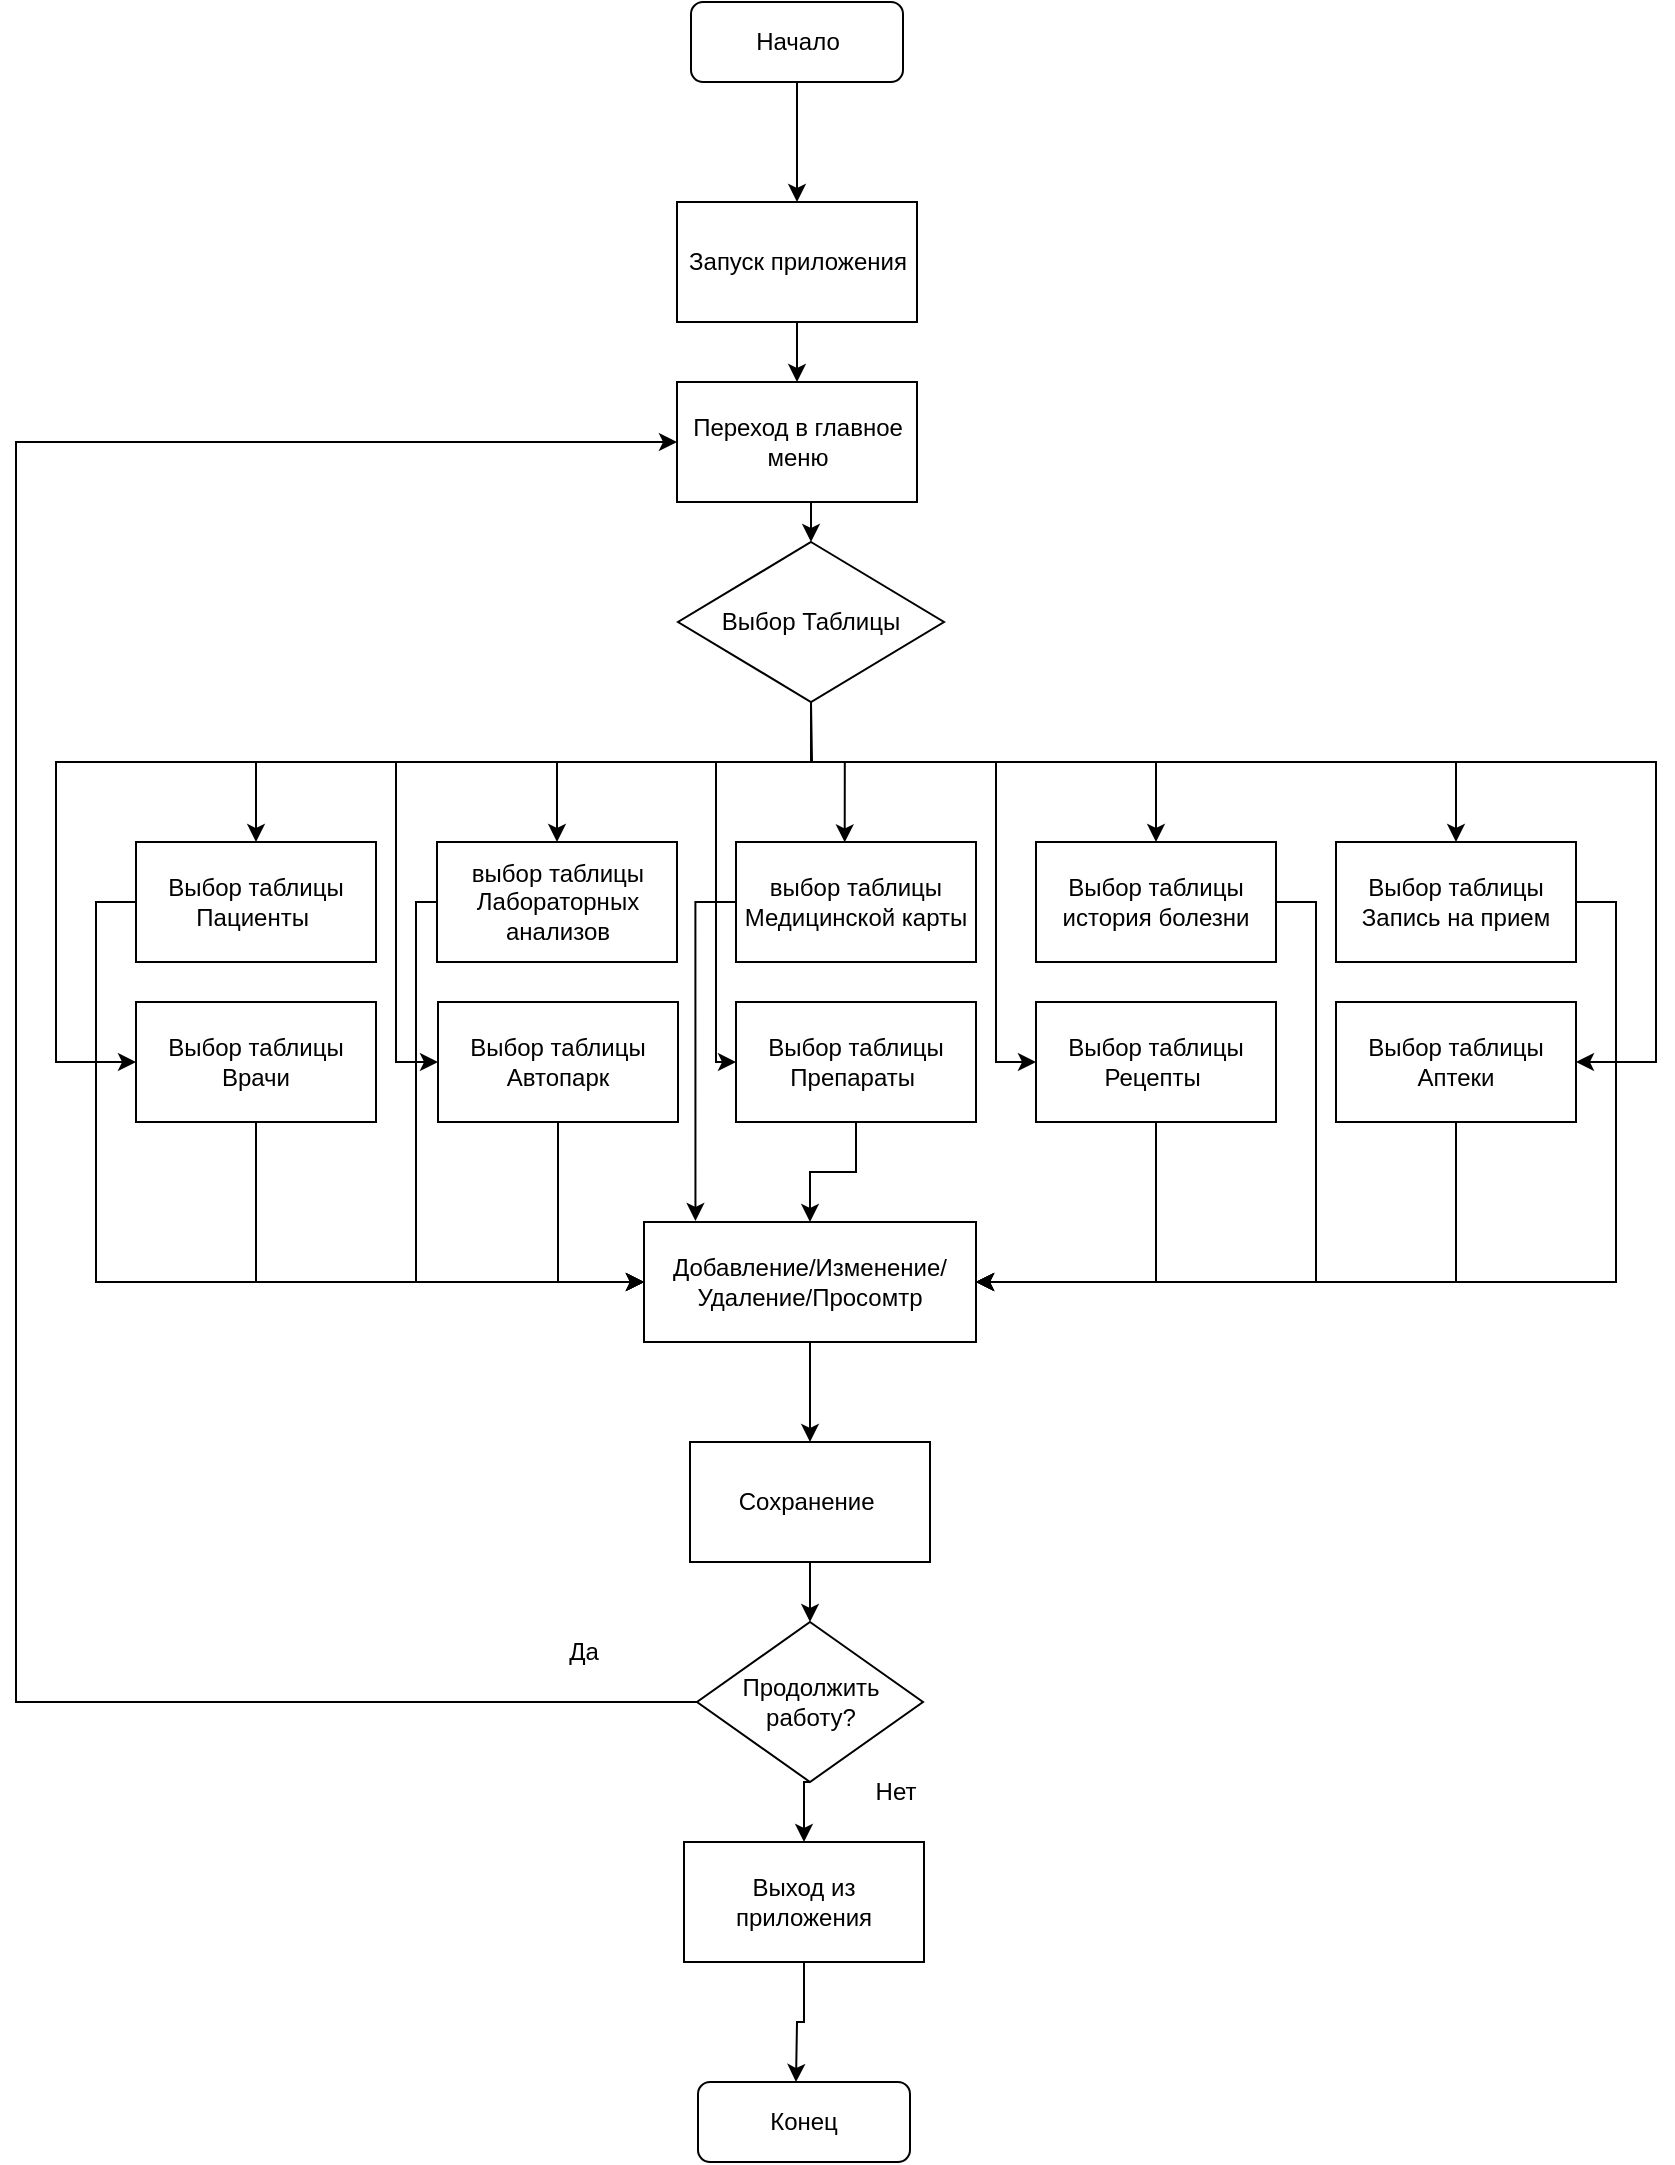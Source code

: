 <mxfile version="24.4.13" type="device">
  <diagram name="Страница — 1" id="p43cIoQ6q70ULzPos9Y_">
    <mxGraphModel dx="1594" dy="1345" grid="0" gridSize="10" guides="1" tooltips="1" connect="1" arrows="1" fold="1" page="0" pageScale="1" pageWidth="827" pageHeight="1169" math="0" shadow="0">
      <root>
        <mxCell id="0" />
        <mxCell id="1" parent="0" />
        <mxCell id="sH4b_n3Dl-JkkLHRPlZF-51" style="edgeStyle=orthogonalEdgeStyle;rounded=0;orthogonalLoop=1;jettySize=auto;html=1;exitX=0.5;exitY=1;exitDx=0;exitDy=0;entryX=0.5;entryY=0;entryDx=0;entryDy=0;" edge="1" parent="1" source="sH4b_n3Dl-JkkLHRPlZF-1" target="sH4b_n3Dl-JkkLHRPlZF-2">
          <mxGeometry relative="1" as="geometry" />
        </mxCell>
        <mxCell id="sH4b_n3Dl-JkkLHRPlZF-1" value="Начало" style="rounded=1;whiteSpace=wrap;html=1;" vertex="1" parent="1">
          <mxGeometry x="357.5" y="-100" width="106" height="40" as="geometry" />
        </mxCell>
        <mxCell id="sH4b_n3Dl-JkkLHRPlZF-67" style="edgeStyle=orthogonalEdgeStyle;rounded=0;orthogonalLoop=1;jettySize=auto;html=1;exitX=0.5;exitY=1;exitDx=0;exitDy=0;entryX=0.5;entryY=0;entryDx=0;entryDy=0;" edge="1" parent="1" source="sH4b_n3Dl-JkkLHRPlZF-2" target="sH4b_n3Dl-JkkLHRPlZF-66">
          <mxGeometry relative="1" as="geometry" />
        </mxCell>
        <mxCell id="sH4b_n3Dl-JkkLHRPlZF-2" value="Запуск приложения" style="rounded=0;whiteSpace=wrap;html=1;" vertex="1" parent="1">
          <mxGeometry x="350.5" width="120" height="60" as="geometry" />
        </mxCell>
        <mxCell id="sH4b_n3Dl-JkkLHRPlZF-17" style="edgeStyle=orthogonalEdgeStyle;rounded=0;orthogonalLoop=1;jettySize=auto;html=1;exitX=0.5;exitY=1;exitDx=0;exitDy=0;entryX=0.5;entryY=0;entryDx=0;entryDy=0;" edge="1" parent="1" source="sH4b_n3Dl-JkkLHRPlZF-3" target="sH4b_n3Dl-JkkLHRPlZF-5">
          <mxGeometry relative="1" as="geometry">
            <Array as="points">
              <mxPoint x="291" y="280" />
            </Array>
          </mxGeometry>
        </mxCell>
        <mxCell id="sH4b_n3Dl-JkkLHRPlZF-3" value="Выбор Таблицы" style="rhombus;whiteSpace=wrap;html=1;" vertex="1" parent="1">
          <mxGeometry x="351" y="170" width="133" height="80" as="geometry" />
        </mxCell>
        <mxCell id="sH4b_n3Dl-JkkLHRPlZF-44" style="edgeStyle=orthogonalEdgeStyle;rounded=0;orthogonalLoop=1;jettySize=auto;html=1;exitX=0;exitY=0.5;exitDx=0;exitDy=0;entryX=0;entryY=0.5;entryDx=0;entryDy=0;" edge="1" parent="1" source="sH4b_n3Dl-JkkLHRPlZF-4" target="sH4b_n3Dl-JkkLHRPlZF-27">
          <mxGeometry relative="1" as="geometry" />
        </mxCell>
        <mxCell id="sH4b_n3Dl-JkkLHRPlZF-4" value="Выбор таблицы Пациенты&amp;nbsp;" style="rounded=0;whiteSpace=wrap;html=1;" vertex="1" parent="1">
          <mxGeometry x="80" y="320" width="120" height="60" as="geometry" />
        </mxCell>
        <mxCell id="sH4b_n3Dl-JkkLHRPlZF-45" style="edgeStyle=orthogonalEdgeStyle;rounded=0;orthogonalLoop=1;jettySize=auto;html=1;exitX=0;exitY=0.5;exitDx=0;exitDy=0;entryX=0;entryY=0.5;entryDx=0;entryDy=0;" edge="1" parent="1" source="sH4b_n3Dl-JkkLHRPlZF-5" target="sH4b_n3Dl-JkkLHRPlZF-27">
          <mxGeometry relative="1" as="geometry">
            <Array as="points">
              <mxPoint x="220" y="350" />
              <mxPoint x="220" y="540" />
            </Array>
          </mxGeometry>
        </mxCell>
        <mxCell id="sH4b_n3Dl-JkkLHRPlZF-5" value="выбор таблицы Лабораторных анализов" style="rounded=0;whiteSpace=wrap;html=1;" vertex="1" parent="1">
          <mxGeometry x="230.5" y="320" width="120" height="60" as="geometry" />
        </mxCell>
        <mxCell id="sH4b_n3Dl-JkkLHRPlZF-6" value="выбор таблицы Медицинской карты" style="rounded=0;whiteSpace=wrap;html=1;" vertex="1" parent="1">
          <mxGeometry x="380" y="320" width="120" height="60" as="geometry" />
        </mxCell>
        <mxCell id="sH4b_n3Dl-JkkLHRPlZF-47" style="edgeStyle=orthogonalEdgeStyle;rounded=0;orthogonalLoop=1;jettySize=auto;html=1;exitX=1;exitY=0.5;exitDx=0;exitDy=0;entryX=1;entryY=0.5;entryDx=0;entryDy=0;" edge="1" parent="1" source="sH4b_n3Dl-JkkLHRPlZF-9" target="sH4b_n3Dl-JkkLHRPlZF-27">
          <mxGeometry relative="1" as="geometry" />
        </mxCell>
        <mxCell id="sH4b_n3Dl-JkkLHRPlZF-9" value="Выбор таблицы история болезни" style="rounded=0;whiteSpace=wrap;html=1;" vertex="1" parent="1">
          <mxGeometry x="530" y="320" width="120" height="60" as="geometry" />
        </mxCell>
        <mxCell id="sH4b_n3Dl-JkkLHRPlZF-48" style="edgeStyle=orthogonalEdgeStyle;rounded=0;orthogonalLoop=1;jettySize=auto;html=1;exitX=1;exitY=0.5;exitDx=0;exitDy=0;entryX=1;entryY=0.5;entryDx=0;entryDy=0;" edge="1" parent="1" source="sH4b_n3Dl-JkkLHRPlZF-10" target="sH4b_n3Dl-JkkLHRPlZF-27">
          <mxGeometry relative="1" as="geometry" />
        </mxCell>
        <mxCell id="sH4b_n3Dl-JkkLHRPlZF-10" value="Выбор таблицы Запись на прием" style="rounded=0;whiteSpace=wrap;html=1;" vertex="1" parent="1">
          <mxGeometry x="680" y="320" width="120" height="60" as="geometry" />
        </mxCell>
        <mxCell id="sH4b_n3Dl-JkkLHRPlZF-39" style="edgeStyle=orthogonalEdgeStyle;rounded=0;orthogonalLoop=1;jettySize=auto;html=1;exitX=0.5;exitY=1;exitDx=0;exitDy=0;entryX=0;entryY=0.5;entryDx=0;entryDy=0;" edge="1" parent="1" source="sH4b_n3Dl-JkkLHRPlZF-11" target="sH4b_n3Dl-JkkLHRPlZF-27">
          <mxGeometry relative="1" as="geometry" />
        </mxCell>
        <mxCell id="sH4b_n3Dl-JkkLHRPlZF-11" value="Выбор таблицы Врачи" style="rounded=0;whiteSpace=wrap;html=1;" vertex="1" parent="1">
          <mxGeometry x="80" y="400" width="120" height="60" as="geometry" />
        </mxCell>
        <mxCell id="sH4b_n3Dl-JkkLHRPlZF-40" style="edgeStyle=orthogonalEdgeStyle;rounded=0;orthogonalLoop=1;jettySize=auto;html=1;exitX=0.5;exitY=1;exitDx=0;exitDy=0;entryX=0;entryY=0.5;entryDx=0;entryDy=0;" edge="1" parent="1" source="sH4b_n3Dl-JkkLHRPlZF-12" target="sH4b_n3Dl-JkkLHRPlZF-27">
          <mxGeometry relative="1" as="geometry">
            <mxPoint x="320" y="530" as="targetPoint" />
          </mxGeometry>
        </mxCell>
        <mxCell id="sH4b_n3Dl-JkkLHRPlZF-12" value="Выбор таблицы Автопарк" style="rounded=0;whiteSpace=wrap;html=1;" vertex="1" parent="1">
          <mxGeometry x="231" y="400" width="120" height="60" as="geometry" />
        </mxCell>
        <mxCell id="sH4b_n3Dl-JkkLHRPlZF-41" style="edgeStyle=orthogonalEdgeStyle;rounded=0;orthogonalLoop=1;jettySize=auto;html=1;exitX=0.5;exitY=1;exitDx=0;exitDy=0;entryX=0.5;entryY=0;entryDx=0;entryDy=0;" edge="1" parent="1" source="sH4b_n3Dl-JkkLHRPlZF-13" target="sH4b_n3Dl-JkkLHRPlZF-27">
          <mxGeometry relative="1" as="geometry" />
        </mxCell>
        <mxCell id="sH4b_n3Dl-JkkLHRPlZF-13" value="Выбор таблицы Препараты&amp;nbsp;" style="rounded=0;whiteSpace=wrap;html=1;" vertex="1" parent="1">
          <mxGeometry x="380" y="400" width="120" height="60" as="geometry" />
        </mxCell>
        <mxCell id="sH4b_n3Dl-JkkLHRPlZF-42" style="edgeStyle=orthogonalEdgeStyle;rounded=0;orthogonalLoop=1;jettySize=auto;html=1;exitX=0.5;exitY=1;exitDx=0;exitDy=0;entryX=1;entryY=0.5;entryDx=0;entryDy=0;" edge="1" parent="1" source="sH4b_n3Dl-JkkLHRPlZF-14" target="sH4b_n3Dl-JkkLHRPlZF-27">
          <mxGeometry relative="1" as="geometry" />
        </mxCell>
        <mxCell id="sH4b_n3Dl-JkkLHRPlZF-14" value="Выбор таблицы Рецепты&amp;nbsp;" style="rounded=0;whiteSpace=wrap;html=1;" vertex="1" parent="1">
          <mxGeometry x="530" y="400" width="120" height="60" as="geometry" />
        </mxCell>
        <mxCell id="sH4b_n3Dl-JkkLHRPlZF-43" style="edgeStyle=orthogonalEdgeStyle;rounded=0;orthogonalLoop=1;jettySize=auto;html=1;exitX=0.5;exitY=1;exitDx=0;exitDy=0;" edge="1" parent="1" source="sH4b_n3Dl-JkkLHRPlZF-15">
          <mxGeometry relative="1" as="geometry">
            <mxPoint x="500" y="540" as="targetPoint" />
            <Array as="points">
              <mxPoint x="740" y="540" />
            </Array>
          </mxGeometry>
        </mxCell>
        <mxCell id="sH4b_n3Dl-JkkLHRPlZF-15" value="Выбор таблицы Аптеки" style="rounded=0;whiteSpace=wrap;html=1;" vertex="1" parent="1">
          <mxGeometry x="680" y="400" width="120" height="60" as="geometry" />
        </mxCell>
        <mxCell id="sH4b_n3Dl-JkkLHRPlZF-16" value="" style="endArrow=classic;html=1;rounded=0;exitX=0.5;exitY=1;exitDx=0;exitDy=0;entryX=0.5;entryY=0;entryDx=0;entryDy=0;" edge="1" parent="1" source="sH4b_n3Dl-JkkLHRPlZF-3" target="sH4b_n3Dl-JkkLHRPlZF-4">
          <mxGeometry width="50" height="50" relative="1" as="geometry">
            <mxPoint x="390" y="350" as="sourcePoint" />
            <mxPoint x="440" y="300" as="targetPoint" />
            <Array as="points">
              <mxPoint x="418" y="280" />
              <mxPoint x="140" y="280" />
            </Array>
          </mxGeometry>
        </mxCell>
        <mxCell id="sH4b_n3Dl-JkkLHRPlZF-18" value="" style="endArrow=classic;html=1;rounded=0;entryX=0.5;entryY=0;entryDx=0;entryDy=0;" edge="1" parent="1" target="sH4b_n3Dl-JkkLHRPlZF-10">
          <mxGeometry width="50" height="50" relative="1" as="geometry">
            <mxPoint x="420" y="280" as="sourcePoint" />
            <mxPoint x="150" y="330" as="targetPoint" />
            <Array as="points">
              <mxPoint x="420" y="280" />
              <mxPoint x="740" y="280" />
            </Array>
          </mxGeometry>
        </mxCell>
        <mxCell id="sH4b_n3Dl-JkkLHRPlZF-19" style="edgeStyle=orthogonalEdgeStyle;rounded=0;orthogonalLoop=1;jettySize=auto;html=1;exitX=0.5;exitY=1;exitDx=0;exitDy=0;entryX=0.5;entryY=0;entryDx=0;entryDy=0;" edge="1" parent="1" source="sH4b_n3Dl-JkkLHRPlZF-3" target="sH4b_n3Dl-JkkLHRPlZF-9">
          <mxGeometry relative="1" as="geometry">
            <mxPoint x="427" y="290" as="sourcePoint" />
            <mxPoint x="301" y="330" as="targetPoint" />
            <Array as="points">
              <mxPoint x="590" y="280" />
            </Array>
          </mxGeometry>
        </mxCell>
        <mxCell id="sH4b_n3Dl-JkkLHRPlZF-20" style="edgeStyle=orthogonalEdgeStyle;rounded=0;orthogonalLoop=1;jettySize=auto;html=1;exitX=0.5;exitY=1;exitDx=0;exitDy=0;entryX=0.453;entryY=0.003;entryDx=0;entryDy=0;entryPerimeter=0;" edge="1" parent="1" source="sH4b_n3Dl-JkkLHRPlZF-3" target="sH4b_n3Dl-JkkLHRPlZF-6">
          <mxGeometry relative="1" as="geometry">
            <Array as="points">
              <mxPoint x="418" y="280" />
              <mxPoint x="434" y="280" />
            </Array>
          </mxGeometry>
        </mxCell>
        <mxCell id="sH4b_n3Dl-JkkLHRPlZF-21" value="" style="endArrow=classic;html=1;rounded=0;entryX=0;entryY=0.5;entryDx=0;entryDy=0;" edge="1" parent="1" target="sH4b_n3Dl-JkkLHRPlZF-11">
          <mxGeometry width="50" height="50" relative="1" as="geometry">
            <mxPoint x="140" y="280" as="sourcePoint" />
            <mxPoint x="430" y="290" as="targetPoint" />
            <Array as="points">
              <mxPoint x="40" y="280" />
              <mxPoint x="40" y="430" />
            </Array>
          </mxGeometry>
        </mxCell>
        <mxCell id="sH4b_n3Dl-JkkLHRPlZF-22" value="" style="endArrow=classic;html=1;rounded=0;entryX=0;entryY=0.5;entryDx=0;entryDy=0;" edge="1" parent="1" target="sH4b_n3Dl-JkkLHRPlZF-12">
          <mxGeometry width="50" height="50" relative="1" as="geometry">
            <mxPoint x="290" y="280" as="sourcePoint" />
            <mxPoint x="260" y="250" as="targetPoint" />
            <Array as="points">
              <mxPoint x="210" y="280" />
              <mxPoint x="210" y="430" />
            </Array>
          </mxGeometry>
        </mxCell>
        <mxCell id="sH4b_n3Dl-JkkLHRPlZF-23" value="" style="endArrow=classic;html=1;rounded=0;entryX=0;entryY=0.5;entryDx=0;entryDy=0;" edge="1" parent="1" target="sH4b_n3Dl-JkkLHRPlZF-13">
          <mxGeometry width="50" height="50" relative="1" as="geometry">
            <mxPoint x="370" y="280" as="sourcePoint" />
            <mxPoint x="430" y="480" as="targetPoint" />
            <Array as="points">
              <mxPoint x="370" y="430" />
            </Array>
          </mxGeometry>
        </mxCell>
        <mxCell id="sH4b_n3Dl-JkkLHRPlZF-24" value="" style="endArrow=classic;html=1;rounded=0;entryX=0;entryY=0.5;entryDx=0;entryDy=0;" edge="1" parent="1" target="sH4b_n3Dl-JkkLHRPlZF-14">
          <mxGeometry width="50" height="50" relative="1" as="geometry">
            <mxPoint x="510" y="280" as="sourcePoint" />
            <mxPoint x="490" y="290" as="targetPoint" />
            <Array as="points">
              <mxPoint x="510" y="430" />
            </Array>
          </mxGeometry>
        </mxCell>
        <mxCell id="sH4b_n3Dl-JkkLHRPlZF-26" value="" style="endArrow=classic;html=1;rounded=0;entryX=1;entryY=0.5;entryDx=0;entryDy=0;" edge="1" parent="1" target="sH4b_n3Dl-JkkLHRPlZF-15">
          <mxGeometry width="50" height="50" relative="1" as="geometry">
            <mxPoint x="660" y="280" as="sourcePoint" />
            <mxPoint x="680" y="430" as="targetPoint" />
            <Array as="points">
              <mxPoint x="840" y="280" />
              <mxPoint x="840" y="430" />
            </Array>
          </mxGeometry>
        </mxCell>
        <mxCell id="sH4b_n3Dl-JkkLHRPlZF-27" value="Добавление/Изменение/Удаление/Просомтр" style="rounded=0;whiteSpace=wrap;html=1;" vertex="1" parent="1">
          <mxGeometry x="334" y="510" width="166" height="60" as="geometry" />
        </mxCell>
        <mxCell id="sH4b_n3Dl-JkkLHRPlZF-46" style="edgeStyle=orthogonalEdgeStyle;rounded=0;orthogonalLoop=1;jettySize=auto;html=1;exitX=0;exitY=0.5;exitDx=0;exitDy=0;entryX=0.155;entryY=-0.009;entryDx=0;entryDy=0;entryPerimeter=0;" edge="1" parent="1" source="sH4b_n3Dl-JkkLHRPlZF-6" target="sH4b_n3Dl-JkkLHRPlZF-27">
          <mxGeometry relative="1" as="geometry" />
        </mxCell>
        <mxCell id="sH4b_n3Dl-JkkLHRPlZF-54" style="edgeStyle=orthogonalEdgeStyle;rounded=0;orthogonalLoop=1;jettySize=auto;html=1;exitX=0.5;exitY=1;exitDx=0;exitDy=0;entryX=0.5;entryY=0;entryDx=0;entryDy=0;" edge="1" parent="1" source="sH4b_n3Dl-JkkLHRPlZF-49" target="sH4b_n3Dl-JkkLHRPlZF-53">
          <mxGeometry relative="1" as="geometry" />
        </mxCell>
        <mxCell id="sH4b_n3Dl-JkkLHRPlZF-49" value="Сохранение&amp;nbsp;" style="rounded=0;whiteSpace=wrap;html=1;" vertex="1" parent="1">
          <mxGeometry x="357" y="620" width="120" height="60" as="geometry" />
        </mxCell>
        <mxCell id="sH4b_n3Dl-JkkLHRPlZF-50" value="" style="endArrow=classic;html=1;rounded=0;exitX=0.5;exitY=1;exitDx=0;exitDy=0;entryX=0.5;entryY=0;entryDx=0;entryDy=0;" edge="1" parent="1" source="sH4b_n3Dl-JkkLHRPlZF-27" target="sH4b_n3Dl-JkkLHRPlZF-49">
          <mxGeometry width="50" height="50" relative="1" as="geometry">
            <mxPoint x="440" y="660" as="sourcePoint" />
            <mxPoint x="490" y="610" as="targetPoint" />
          </mxGeometry>
        </mxCell>
        <mxCell id="sH4b_n3Dl-JkkLHRPlZF-60" style="edgeStyle=orthogonalEdgeStyle;rounded=0;orthogonalLoop=1;jettySize=auto;html=1;exitX=0.5;exitY=1;exitDx=0;exitDy=0;entryX=0.5;entryY=0;entryDx=0;entryDy=0;" edge="1" parent="1" source="sH4b_n3Dl-JkkLHRPlZF-53" target="sH4b_n3Dl-JkkLHRPlZF-56">
          <mxGeometry relative="1" as="geometry" />
        </mxCell>
        <mxCell id="sH4b_n3Dl-JkkLHRPlZF-69" style="edgeStyle=orthogonalEdgeStyle;rounded=0;orthogonalLoop=1;jettySize=auto;html=1;exitX=0;exitY=0.5;exitDx=0;exitDy=0;entryX=0;entryY=0.5;entryDx=0;entryDy=0;" edge="1" parent="1" source="sH4b_n3Dl-JkkLHRPlZF-53" target="sH4b_n3Dl-JkkLHRPlZF-66">
          <mxGeometry relative="1" as="geometry">
            <Array as="points">
              <mxPoint x="20" y="750" />
              <mxPoint x="20" y="120" />
            </Array>
          </mxGeometry>
        </mxCell>
        <mxCell id="sH4b_n3Dl-JkkLHRPlZF-53" value="Продолжить работу?" style="rhombus;whiteSpace=wrap;html=1;" vertex="1" parent="1">
          <mxGeometry x="360.5" y="710" width="113" height="80" as="geometry" />
        </mxCell>
        <mxCell id="sH4b_n3Dl-JkkLHRPlZF-58" style="edgeStyle=orthogonalEdgeStyle;rounded=0;orthogonalLoop=1;jettySize=auto;html=1;exitX=0.5;exitY=1;exitDx=0;exitDy=0;" edge="1" parent="1" source="sH4b_n3Dl-JkkLHRPlZF-56">
          <mxGeometry relative="1" as="geometry">
            <mxPoint x="410" y="940" as="targetPoint" />
          </mxGeometry>
        </mxCell>
        <mxCell id="sH4b_n3Dl-JkkLHRPlZF-56" value="Выход из приложения" style="rounded=0;whiteSpace=wrap;html=1;" vertex="1" parent="1">
          <mxGeometry x="354" y="820" width="120" height="60" as="geometry" />
        </mxCell>
        <mxCell id="sH4b_n3Dl-JkkLHRPlZF-57" value="Конец" style="rounded=1;whiteSpace=wrap;html=1;" vertex="1" parent="1">
          <mxGeometry x="361" y="940" width="106" height="40" as="geometry" />
        </mxCell>
        <mxCell id="sH4b_n3Dl-JkkLHRPlZF-64" value="Нет" style="text;html=1;align=center;verticalAlign=middle;whiteSpace=wrap;rounded=0;" vertex="1" parent="1">
          <mxGeometry x="430" y="780" width="60" height="30" as="geometry" />
        </mxCell>
        <mxCell id="sH4b_n3Dl-JkkLHRPlZF-68" style="edgeStyle=orthogonalEdgeStyle;rounded=0;orthogonalLoop=1;jettySize=auto;html=1;exitX=0.5;exitY=1;exitDx=0;exitDy=0;entryX=0.5;entryY=0;entryDx=0;entryDy=0;" edge="1" parent="1" source="sH4b_n3Dl-JkkLHRPlZF-66" target="sH4b_n3Dl-JkkLHRPlZF-3">
          <mxGeometry relative="1" as="geometry" />
        </mxCell>
        <mxCell id="sH4b_n3Dl-JkkLHRPlZF-66" value="Переход в главное меню" style="rounded=0;whiteSpace=wrap;html=1;" vertex="1" parent="1">
          <mxGeometry x="350.5" y="90" width="120" height="60" as="geometry" />
        </mxCell>
        <mxCell id="sH4b_n3Dl-JkkLHRPlZF-70" value="Да" style="text;html=1;align=center;verticalAlign=middle;whiteSpace=wrap;rounded=0;" vertex="1" parent="1">
          <mxGeometry x="274" y="710" width="60" height="30" as="geometry" />
        </mxCell>
      </root>
    </mxGraphModel>
  </diagram>
</mxfile>
